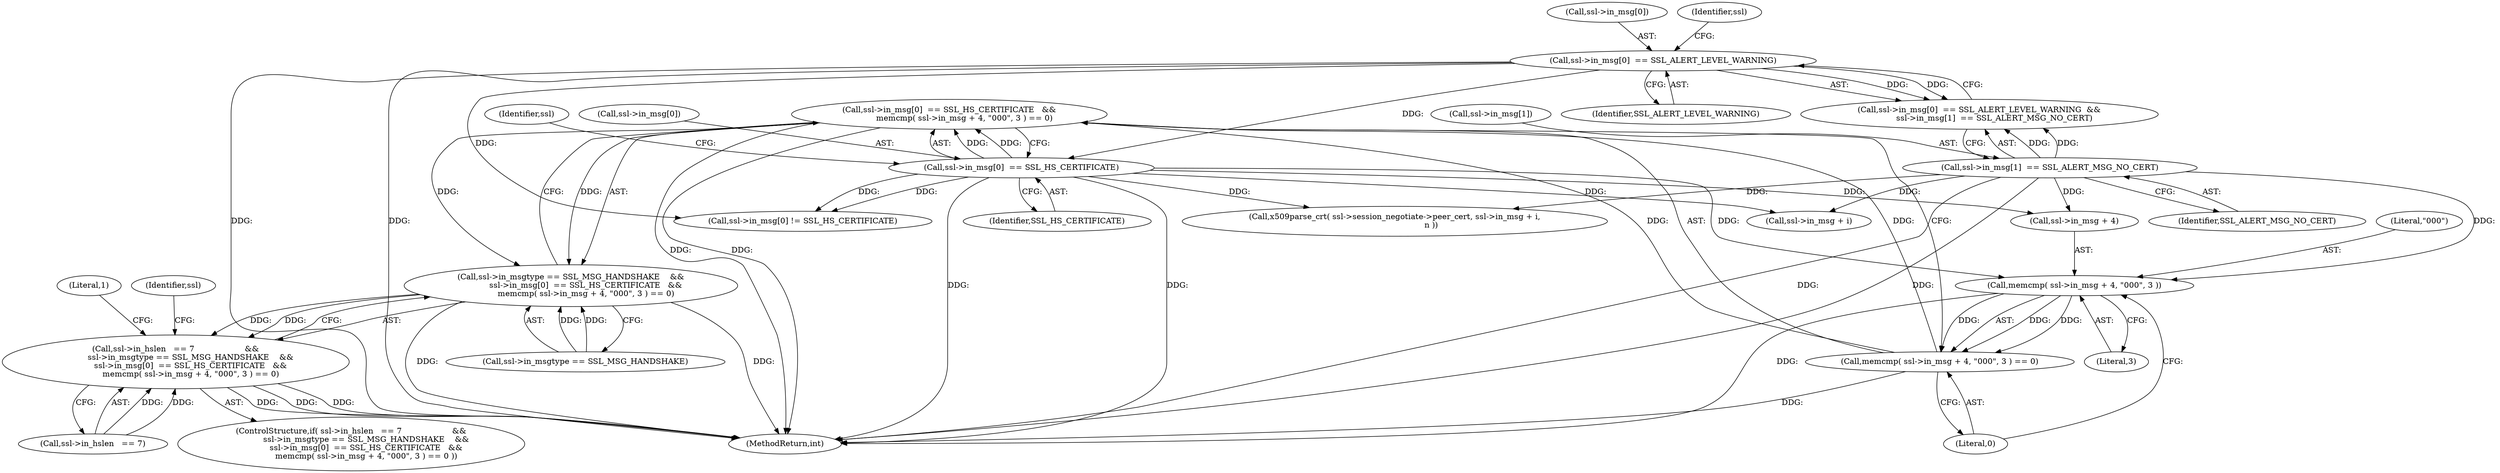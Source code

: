 digraph "0_polarssl_1922a4e6aade7b1d685af19d4d9339ddb5c02859@API" {
"1000243" [label="(Call,ssl->in_msg[0]  == SSL_HS_CERTIFICATE   &&\n            memcmp( ssl->in_msg + 4, \"\0\0\0\", 3 ) == 0)"];
"1000244" [label="(Call,ssl->in_msg[0]  == SSL_HS_CERTIFICATE)"];
"1000183" [label="(Call,ssl->in_msg[0]  == SSL_ALERT_LEVEL_WARNING)"];
"1000251" [label="(Call,memcmp( ssl->in_msg + 4, \"\0\0\0\", 3 ) == 0)"];
"1000252" [label="(Call,memcmp( ssl->in_msg + 4, \"\0\0\0\", 3 ))"];
"1000190" [label="(Call,ssl->in_msg[1]  == SSL_ALERT_MSG_NO_CERT)"];
"1000237" [label="(Call,ssl->in_msgtype == SSL_MSG_HANDSHAKE    &&\n            ssl->in_msg[0]  == SSL_HS_CERTIFICATE   &&\n            memcmp( ssl->in_msg + 4, \"\0\0\0\", 3 ) == 0)"];
"1000231" [label="(Call,ssl->in_hslen   == 7                    &&\n            ssl->in_msgtype == SSL_MSG_HANDSHAKE    &&\n            ssl->in_msg[0]  == SSL_HS_CERTIFICATE   &&\n            memcmp( ssl->in_msg + 4, \"\0\0\0\", 3 ) == 0)"];
"1000244" [label="(Call,ssl->in_msg[0]  == SSL_HS_CERTIFICATE)"];
"1000259" [label="(Literal,3)"];
"1000237" [label="(Call,ssl->in_msgtype == SSL_MSG_HANDSHAKE    &&\n            ssl->in_msg[0]  == SSL_HS_CERTIFICATE   &&\n            memcmp( ssl->in_msg + 4, \"\0\0\0\", 3 ) == 0)"];
"1000554" [label="(MethodReturn,int)"];
"1000183" [label="(Call,ssl->in_msg[0]  == SSL_ALERT_LEVEL_WARNING)"];
"1000452" [label="(Call,x509parse_crt( ssl->session_negotiate->peer_cert, ssl->in_msg + i,\n                             n ))"];
"1000251" [label="(Call,memcmp( ssl->in_msg + 4, \"\0\0\0\", 3 ) == 0)"];
"1000253" [label="(Call,ssl->in_msg + 4)"];
"1000284" [label="(Identifier,ssl)"];
"1000258" [label="(Literal,\"\0\0\0\")"];
"1000232" [label="(Call,ssl->in_hslen   == 7)"];
"1000458" [label="(Call,ssl->in_msg + i)"];
"1000260" [label="(Literal,0)"];
"1000252" [label="(Call,memcmp( ssl->in_msg + 4, \"\0\0\0\", 3 ))"];
"1000230" [label="(ControlStructure,if( ssl->in_hslen   == 7                    &&\n            ssl->in_msgtype == SSL_MSG_HANDSHAKE    &&\n            ssl->in_msg[0]  == SSL_HS_CERTIFICATE   &&\n            memcmp( ssl->in_msg + 4, \"\0\0\0\", 3 ) == 0 ))"];
"1000184" [label="(Call,ssl->in_msg[0])"];
"1000193" [label="(Identifier,ssl)"];
"1000189" [label="(Identifier,SSL_ALERT_LEVEL_WARNING)"];
"1000238" [label="(Call,ssl->in_msgtype == SSL_MSG_HANDSHAKE)"];
"1000196" [label="(Identifier,SSL_ALERT_MSG_NO_CERT)"];
"1000263" [label="(Literal,1)"];
"1000231" [label="(Call,ssl->in_hslen   == 7                    &&\n            ssl->in_msgtype == SSL_MSG_HANDSHAKE    &&\n            ssl->in_msg[0]  == SSL_HS_CERTIFICATE   &&\n            memcmp( ssl->in_msg + 4, \"\0\0\0\", 3 ) == 0)"];
"1000295" [label="(Call,ssl->in_msg[0] != SSL_HS_CERTIFICATE)"];
"1000191" [label="(Call,ssl->in_msg[1])"];
"1000255" [label="(Identifier,ssl)"];
"1000250" [label="(Identifier,SSL_HS_CERTIFICATE)"];
"1000245" [label="(Call,ssl->in_msg[0])"];
"1000243" [label="(Call,ssl->in_msg[0]  == SSL_HS_CERTIFICATE   &&\n            memcmp( ssl->in_msg + 4, \"\0\0\0\", 3 ) == 0)"];
"1000182" [label="(Call,ssl->in_msg[0]  == SSL_ALERT_LEVEL_WARNING  &&\n            ssl->in_msg[1]  == SSL_ALERT_MSG_NO_CERT)"];
"1000190" [label="(Call,ssl->in_msg[1]  == SSL_ALERT_MSG_NO_CERT)"];
"1000243" -> "1000237"  [label="AST: "];
"1000243" -> "1000244"  [label="CFG: "];
"1000243" -> "1000251"  [label="CFG: "];
"1000244" -> "1000243"  [label="AST: "];
"1000251" -> "1000243"  [label="AST: "];
"1000237" -> "1000243"  [label="CFG: "];
"1000243" -> "1000554"  [label="DDG: "];
"1000243" -> "1000554"  [label="DDG: "];
"1000243" -> "1000237"  [label="DDG: "];
"1000243" -> "1000237"  [label="DDG: "];
"1000244" -> "1000243"  [label="DDG: "];
"1000244" -> "1000243"  [label="DDG: "];
"1000251" -> "1000243"  [label="DDG: "];
"1000251" -> "1000243"  [label="DDG: "];
"1000244" -> "1000250"  [label="CFG: "];
"1000245" -> "1000244"  [label="AST: "];
"1000250" -> "1000244"  [label="AST: "];
"1000255" -> "1000244"  [label="CFG: "];
"1000244" -> "1000554"  [label="DDG: "];
"1000244" -> "1000554"  [label="DDG: "];
"1000183" -> "1000244"  [label="DDG: "];
"1000244" -> "1000252"  [label="DDG: "];
"1000244" -> "1000253"  [label="DDG: "];
"1000244" -> "1000295"  [label="DDG: "];
"1000244" -> "1000295"  [label="DDG: "];
"1000244" -> "1000452"  [label="DDG: "];
"1000244" -> "1000458"  [label="DDG: "];
"1000183" -> "1000182"  [label="AST: "];
"1000183" -> "1000189"  [label="CFG: "];
"1000184" -> "1000183"  [label="AST: "];
"1000189" -> "1000183"  [label="AST: "];
"1000193" -> "1000183"  [label="CFG: "];
"1000182" -> "1000183"  [label="CFG: "];
"1000183" -> "1000554"  [label="DDG: "];
"1000183" -> "1000554"  [label="DDG: "];
"1000183" -> "1000182"  [label="DDG: "];
"1000183" -> "1000182"  [label="DDG: "];
"1000183" -> "1000295"  [label="DDG: "];
"1000251" -> "1000260"  [label="CFG: "];
"1000252" -> "1000251"  [label="AST: "];
"1000260" -> "1000251"  [label="AST: "];
"1000251" -> "1000554"  [label="DDG: "];
"1000252" -> "1000251"  [label="DDG: "];
"1000252" -> "1000251"  [label="DDG: "];
"1000252" -> "1000251"  [label="DDG: "];
"1000252" -> "1000259"  [label="CFG: "];
"1000253" -> "1000252"  [label="AST: "];
"1000258" -> "1000252"  [label="AST: "];
"1000259" -> "1000252"  [label="AST: "];
"1000260" -> "1000252"  [label="CFG: "];
"1000252" -> "1000554"  [label="DDG: "];
"1000190" -> "1000252"  [label="DDG: "];
"1000190" -> "1000182"  [label="AST: "];
"1000190" -> "1000196"  [label="CFG: "];
"1000191" -> "1000190"  [label="AST: "];
"1000196" -> "1000190"  [label="AST: "];
"1000182" -> "1000190"  [label="CFG: "];
"1000190" -> "1000554"  [label="DDG: "];
"1000190" -> "1000554"  [label="DDG: "];
"1000190" -> "1000182"  [label="DDG: "];
"1000190" -> "1000182"  [label="DDG: "];
"1000190" -> "1000253"  [label="DDG: "];
"1000190" -> "1000452"  [label="DDG: "];
"1000190" -> "1000458"  [label="DDG: "];
"1000237" -> "1000231"  [label="AST: "];
"1000237" -> "1000238"  [label="CFG: "];
"1000238" -> "1000237"  [label="AST: "];
"1000231" -> "1000237"  [label="CFG: "];
"1000237" -> "1000554"  [label="DDG: "];
"1000237" -> "1000554"  [label="DDG: "];
"1000237" -> "1000231"  [label="DDG: "];
"1000237" -> "1000231"  [label="DDG: "];
"1000238" -> "1000237"  [label="DDG: "];
"1000238" -> "1000237"  [label="DDG: "];
"1000231" -> "1000230"  [label="AST: "];
"1000231" -> "1000232"  [label="CFG: "];
"1000232" -> "1000231"  [label="AST: "];
"1000263" -> "1000231"  [label="CFG: "];
"1000284" -> "1000231"  [label="CFG: "];
"1000231" -> "1000554"  [label="DDG: "];
"1000231" -> "1000554"  [label="DDG: "];
"1000231" -> "1000554"  [label="DDG: "];
"1000232" -> "1000231"  [label="DDG: "];
"1000232" -> "1000231"  [label="DDG: "];
}
